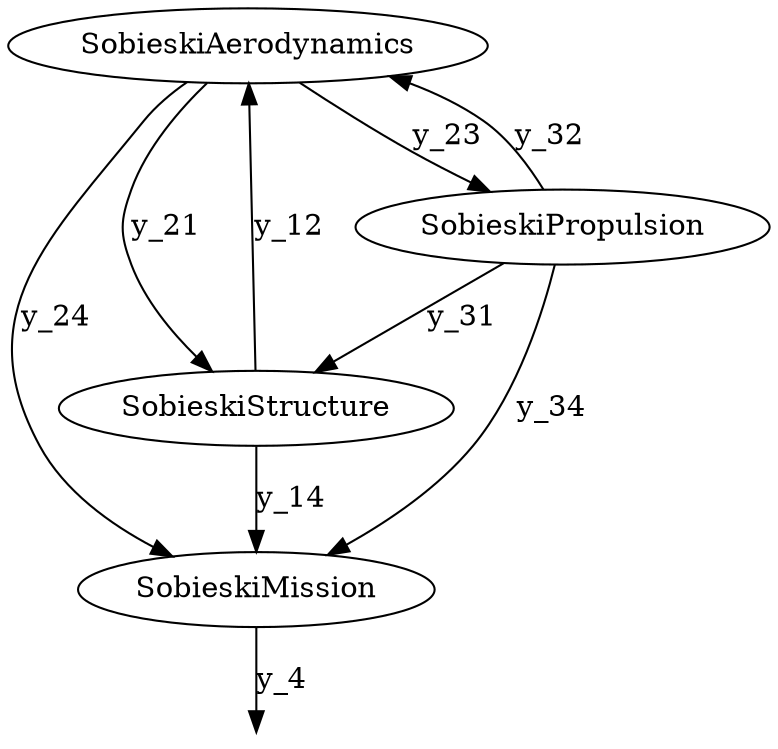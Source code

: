 digraph "Dependency graph" {
	SobieskiAerodynamics -> SobieskiStructure [label=y_21]
	SobieskiAerodynamics -> SobieskiPropulsion [label=y_23]
	SobieskiAerodynamics -> SobieskiMission [label=y_24]
	SobieskiStructure -> SobieskiAerodynamics [label=y_12]
	SobieskiStructure -> SobieskiMission [label=y_14]
	SobieskiPropulsion -> SobieskiAerodynamics [label=y_32]
	SobieskiPropulsion -> SobieskiStructure [label=y_31]
	SobieskiPropulsion -> SobieskiMission [label=y_34]
	_SobieskiMission [shape=point style=invis]
	SobieskiMission -> _SobieskiMission [label=y_4]
}
